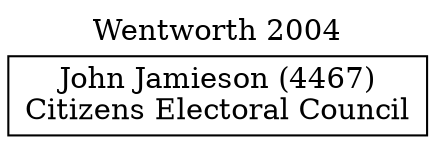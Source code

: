 // House preference flow
digraph "John Jamieson (4467)_Wentworth_2004" {
	graph [label="Wentworth 2004" labelloc=t mclimit=10]
	node [shape=box]
	"John Jamieson (4467)" [label="John Jamieson (4467)
Citizens Electoral Council"]
}
